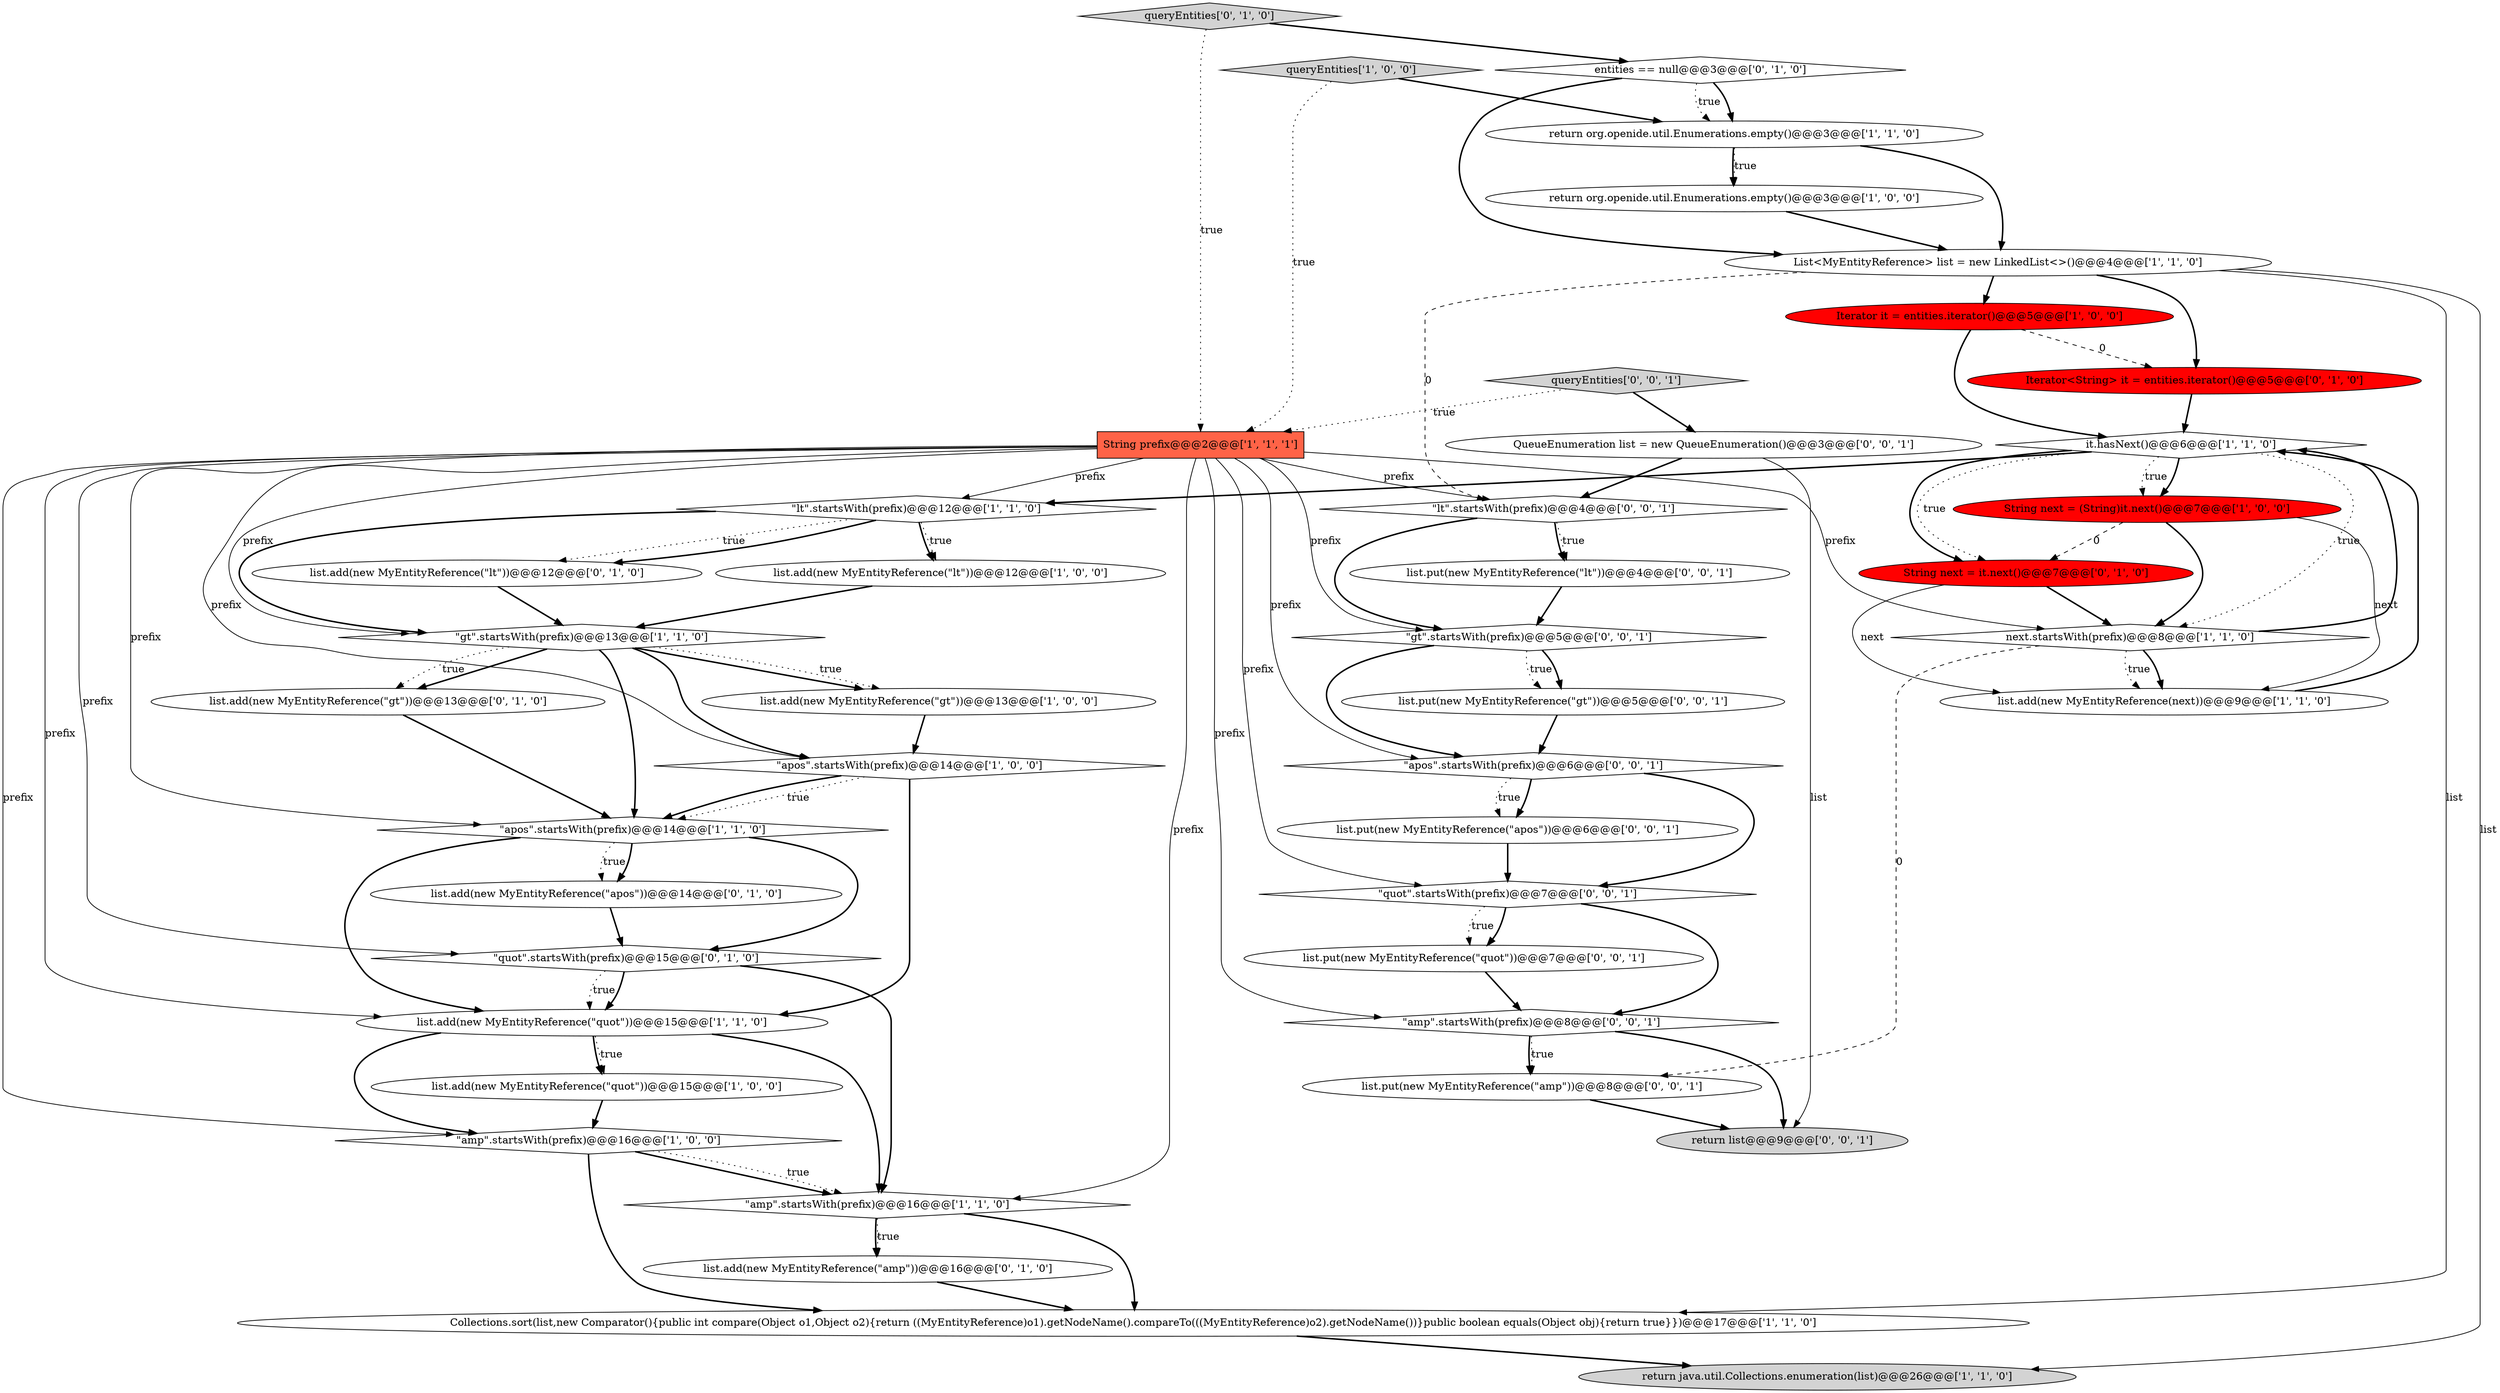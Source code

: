 digraph {
22 [style = filled, label = "list.add(new MyEntityReference(\"gt\"))@@@13@@@['0', '1', '0']", fillcolor = white, shape = ellipse image = "AAA0AAABBB2BBB"];
8 [style = filled, label = "it.hasNext()@@@6@@@['1', '1', '0']", fillcolor = white, shape = diamond image = "AAA0AAABBB1BBB"];
18 [style = filled, label = "list.add(new MyEntityReference(\"quot\"))@@@15@@@['1', '1', '0']", fillcolor = white, shape = ellipse image = "AAA0AAABBB1BBB"];
7 [style = filled, label = "return java.util.Collections.enumeration(list)@@@26@@@['1', '1', '0']", fillcolor = lightgray, shape = ellipse image = "AAA0AAABBB1BBB"];
20 [style = filled, label = "queryEntities['1', '0', '0']", fillcolor = lightgray, shape = diamond image = "AAA0AAABBB1BBB"];
4 [style = filled, label = "Iterator it = entities.iterator()@@@5@@@['1', '0', '0']", fillcolor = red, shape = ellipse image = "AAA1AAABBB1BBB"];
17 [style = filled, label = "list.add(new MyEntityReference(next))@@@9@@@['1', '1', '0']", fillcolor = white, shape = ellipse image = "AAA0AAABBB1BBB"];
30 [style = filled, label = "Iterator<String> it = entities.iterator()@@@5@@@['0', '1', '0']", fillcolor = red, shape = ellipse image = "AAA1AAABBB2BBB"];
9 [style = filled, label = "\"gt\".startsWith(prefix)@@@13@@@['1', '1', '0']", fillcolor = white, shape = diamond image = "AAA0AAABBB1BBB"];
43 [style = filled, label = "\"apos\".startsWith(prefix)@@@6@@@['0', '0', '1']", fillcolor = white, shape = diamond image = "AAA0AAABBB3BBB"];
32 [style = filled, label = "\"amp\".startsWith(prefix)@@@8@@@['0', '0', '1']", fillcolor = white, shape = diamond image = "AAA0AAABBB3BBB"];
1 [style = filled, label = "next.startsWith(prefix)@@@8@@@['1', '1', '0']", fillcolor = white, shape = diamond image = "AAA0AAABBB1BBB"];
23 [style = filled, label = "\"quot\".startsWith(prefix)@@@15@@@['0', '1', '0']", fillcolor = white, shape = diamond image = "AAA0AAABBB2BBB"];
25 [style = filled, label = "entities == null@@@3@@@['0', '1', '0']", fillcolor = white, shape = diamond image = "AAA0AAABBB2BBB"];
19 [style = filled, label = "return org.openide.util.Enumerations.empty()@@@3@@@['1', '0', '0']", fillcolor = white, shape = ellipse image = "AAA0AAABBB1BBB"];
13 [style = filled, label = "\"lt\".startsWith(prefix)@@@12@@@['1', '1', '0']", fillcolor = white, shape = diamond image = "AAA0AAABBB1BBB"];
40 [style = filled, label = "list.put(new MyEntityReference(\"gt\"))@@@5@@@['0', '0', '1']", fillcolor = white, shape = ellipse image = "AAA0AAABBB3BBB"];
27 [style = filled, label = "list.add(new MyEntityReference(\"apos\"))@@@14@@@['0', '1', '0']", fillcolor = white, shape = ellipse image = "AAA0AAABBB2BBB"];
2 [style = filled, label = "list.add(new MyEntityReference(\"gt\"))@@@13@@@['1', '0', '0']", fillcolor = white, shape = ellipse image = "AAA0AAABBB1BBB"];
5 [style = filled, label = "list.add(new MyEntityReference(\"lt\"))@@@12@@@['1', '0', '0']", fillcolor = white, shape = ellipse image = "AAA0AAABBB1BBB"];
10 [style = filled, label = "list.add(new MyEntityReference(\"quot\"))@@@15@@@['1', '0', '0']", fillcolor = white, shape = ellipse image = "AAA0AAABBB1BBB"];
3 [style = filled, label = "String prefix@@@2@@@['1', '1', '1']", fillcolor = tomato, shape = box image = "AAA0AAABBB1BBB"];
42 [style = filled, label = "\"lt\".startsWith(prefix)@@@4@@@['0', '0', '1']", fillcolor = white, shape = diamond image = "AAA0AAABBB3BBB"];
39 [style = filled, label = "return list@@@9@@@['0', '0', '1']", fillcolor = lightgray, shape = ellipse image = "AAA0AAABBB3BBB"];
0 [style = filled, label = "String next = (String)it.next()@@@7@@@['1', '0', '0']", fillcolor = red, shape = ellipse image = "AAA1AAABBB1BBB"];
28 [style = filled, label = "list.add(new MyEntityReference(\"amp\"))@@@16@@@['0', '1', '0']", fillcolor = white, shape = ellipse image = "AAA0AAABBB2BBB"];
15 [style = filled, label = "\"apos\".startsWith(prefix)@@@14@@@['1', '1', '0']", fillcolor = white, shape = diamond image = "AAA0AAABBB1BBB"];
6 [style = filled, label = "Collections.sort(list,new Comparator(){public int compare(Object o1,Object o2){return ((MyEntityReference)o1).getNodeName().compareTo(((MyEntityReference)o2).getNodeName())}public boolean equals(Object obj){return true}})@@@17@@@['1', '1', '0']", fillcolor = white, shape = ellipse image = "AAA0AAABBB1BBB"];
31 [style = filled, label = "list.put(new MyEntityReference(\"lt\"))@@@4@@@['0', '0', '1']", fillcolor = white, shape = ellipse image = "AAA0AAABBB3BBB"];
34 [style = filled, label = "\"quot\".startsWith(prefix)@@@7@@@['0', '0', '1']", fillcolor = white, shape = diamond image = "AAA0AAABBB3BBB"];
12 [style = filled, label = "\"amp\".startsWith(prefix)@@@16@@@['1', '0', '0']", fillcolor = white, shape = diamond image = "AAA0AAABBB1BBB"];
14 [style = filled, label = "\"amp\".startsWith(prefix)@@@16@@@['1', '1', '0']", fillcolor = white, shape = diamond image = "AAA0AAABBB1BBB"];
16 [style = filled, label = "List<MyEntityReference> list = new LinkedList<>()@@@4@@@['1', '1', '0']", fillcolor = white, shape = ellipse image = "AAA0AAABBB1BBB"];
37 [style = filled, label = "QueueEnumeration list = new QueueEnumeration()@@@3@@@['0', '0', '1']", fillcolor = white, shape = ellipse image = "AAA0AAABBB3BBB"];
41 [style = filled, label = "list.put(new MyEntityReference(\"apos\"))@@@6@@@['0', '0', '1']", fillcolor = white, shape = ellipse image = "AAA0AAABBB3BBB"];
35 [style = filled, label = "list.put(new MyEntityReference(\"amp\"))@@@8@@@['0', '0', '1']", fillcolor = white, shape = ellipse image = "AAA0AAABBB3BBB"];
36 [style = filled, label = "queryEntities['0', '0', '1']", fillcolor = lightgray, shape = diamond image = "AAA0AAABBB3BBB"];
38 [style = filled, label = "\"gt\".startsWith(prefix)@@@5@@@['0', '0', '1']", fillcolor = white, shape = diamond image = "AAA0AAABBB3BBB"];
11 [style = filled, label = "\"apos\".startsWith(prefix)@@@14@@@['1', '0', '0']", fillcolor = white, shape = diamond image = "AAA0AAABBB1BBB"];
21 [style = filled, label = "return org.openide.util.Enumerations.empty()@@@3@@@['1', '1', '0']", fillcolor = white, shape = ellipse image = "AAA0AAABBB1BBB"];
26 [style = filled, label = "String next = it.next()@@@7@@@['0', '1', '0']", fillcolor = red, shape = ellipse image = "AAA1AAABBB2BBB"];
29 [style = filled, label = "queryEntities['0', '1', '0']", fillcolor = lightgray, shape = diamond image = "AAA0AAABBB2BBB"];
33 [style = filled, label = "list.put(new MyEntityReference(\"quot\"))@@@7@@@['0', '0', '1']", fillcolor = white, shape = ellipse image = "AAA0AAABBB3BBB"];
24 [style = filled, label = "list.add(new MyEntityReference(\"lt\"))@@@12@@@['0', '1', '0']", fillcolor = white, shape = ellipse image = "AAA0AAABBB2BBB"];
32->35 [style = bold, label=""];
13->24 [style = dotted, label="true"];
3->9 [style = solid, label="prefix"];
28->6 [style = bold, label=""];
22->15 [style = bold, label=""];
9->11 [style = bold, label=""];
5->9 [style = bold, label=""];
3->1 [style = solid, label="prefix"];
4->30 [style = dashed, label="0"];
13->5 [style = dotted, label="true"];
14->28 [style = bold, label=""];
3->23 [style = solid, label="prefix"];
8->0 [style = bold, label=""];
23->18 [style = dotted, label="true"];
10->12 [style = bold, label=""];
21->16 [style = bold, label=""];
4->8 [style = bold, label=""];
34->32 [style = bold, label=""];
8->0 [style = dotted, label="true"];
3->15 [style = solid, label="prefix"];
16->6 [style = solid, label="list"];
30->8 [style = bold, label=""];
11->15 [style = dotted, label="true"];
3->43 [style = solid, label="prefix"];
3->38 [style = solid, label="prefix"];
38->40 [style = dotted, label="true"];
25->21 [style = bold, label=""];
25->21 [style = dotted, label="true"];
37->39 [style = solid, label="list"];
32->35 [style = dotted, label="true"];
21->19 [style = bold, label=""];
9->2 [style = bold, label=""];
26->1 [style = bold, label=""];
34->33 [style = bold, label=""];
18->12 [style = bold, label=""];
42->31 [style = bold, label=""];
11->18 [style = bold, label=""];
15->27 [style = dotted, label="true"];
1->17 [style = bold, label=""];
3->18 [style = solid, label="prefix"];
23->14 [style = bold, label=""];
3->34 [style = solid, label="prefix"];
36->3 [style = dotted, label="true"];
12->14 [style = bold, label=""];
13->5 [style = bold, label=""];
20->3 [style = dotted, label="true"];
36->37 [style = bold, label=""];
6->7 [style = bold, label=""];
43->34 [style = bold, label=""];
14->6 [style = bold, label=""];
42->38 [style = bold, label=""];
9->22 [style = bold, label=""];
17->8 [style = bold, label=""];
0->17 [style = solid, label="next"];
26->17 [style = solid, label="next"];
1->8 [style = bold, label=""];
13->24 [style = bold, label=""];
1->35 [style = dashed, label="0"];
1->17 [style = dotted, label="true"];
35->39 [style = bold, label=""];
16->42 [style = dashed, label="0"];
3->42 [style = solid, label="prefix"];
0->26 [style = dashed, label="0"];
31->38 [style = bold, label=""];
3->32 [style = solid, label="prefix"];
25->16 [style = bold, label=""];
3->12 [style = solid, label="prefix"];
19->16 [style = bold, label=""];
18->10 [style = dotted, label="true"];
3->11 [style = solid, label="prefix"];
18->10 [style = bold, label=""];
14->28 [style = dotted, label="true"];
0->1 [style = bold, label=""];
16->30 [style = bold, label=""];
34->33 [style = dotted, label="true"];
43->41 [style = bold, label=""];
33->32 [style = bold, label=""];
32->39 [style = bold, label=""];
13->9 [style = bold, label=""];
40->43 [style = bold, label=""];
16->4 [style = bold, label=""];
9->22 [style = dotted, label="true"];
38->40 [style = bold, label=""];
29->3 [style = dotted, label="true"];
2->11 [style = bold, label=""];
23->18 [style = bold, label=""];
37->42 [style = bold, label=""];
24->9 [style = bold, label=""];
8->13 [style = bold, label=""];
38->43 [style = bold, label=""];
41->34 [style = bold, label=""];
8->26 [style = dotted, label="true"];
15->23 [style = bold, label=""];
16->7 [style = solid, label="list"];
3->14 [style = solid, label="prefix"];
29->25 [style = bold, label=""];
42->31 [style = dotted, label="true"];
12->6 [style = bold, label=""];
15->18 [style = bold, label=""];
11->15 [style = bold, label=""];
20->21 [style = bold, label=""];
8->1 [style = dotted, label="true"];
12->14 [style = dotted, label="true"];
3->13 [style = solid, label="prefix"];
9->15 [style = bold, label=""];
9->2 [style = dotted, label="true"];
21->19 [style = dotted, label="true"];
43->41 [style = dotted, label="true"];
27->23 [style = bold, label=""];
15->27 [style = bold, label=""];
18->14 [style = bold, label=""];
8->26 [style = bold, label=""];
}
